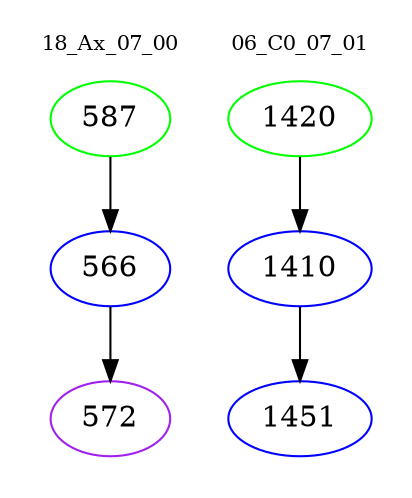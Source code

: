 digraph{
subgraph cluster_0 {
color = white
label = "18_Ax_07_00";
fontsize=10;
T0_587 [label="587", color="green"]
T0_587 -> T0_566 [color="black"]
T0_566 [label="566", color="blue"]
T0_566 -> T0_572 [color="black"]
T0_572 [label="572", color="purple"]
}
subgraph cluster_1 {
color = white
label = "06_C0_07_01";
fontsize=10;
T1_1420 [label="1420", color="green"]
T1_1420 -> T1_1410 [color="black"]
T1_1410 [label="1410", color="blue"]
T1_1410 -> T1_1451 [color="black"]
T1_1451 [label="1451", color="blue"]
}
}
